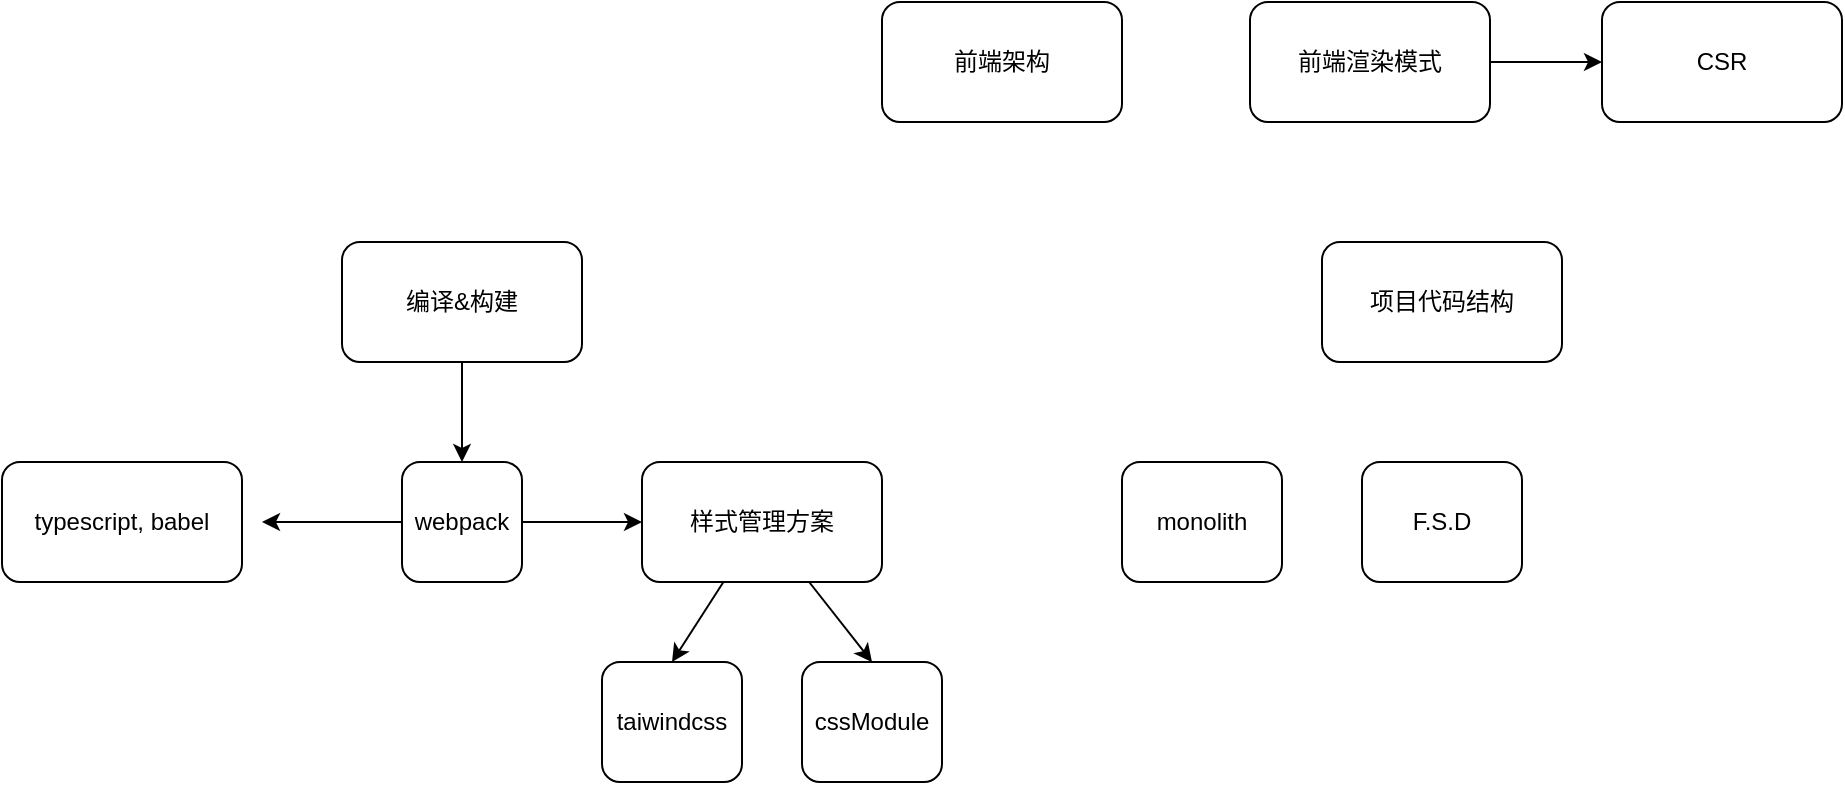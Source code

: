 <mxfile>
    <diagram id="WFr4rEW-dpzX_RZ8ggUj" name="Page-1">
        <mxGraphModel dx="1733" dy="647" grid="1" gridSize="10" guides="1" tooltips="1" connect="1" arrows="1" fold="1" page="1" pageScale="1" pageWidth="827" pageHeight="1169" math="0" shadow="0">
            <root>
                <mxCell id="0"/>
                <mxCell id="1" parent="0"/>
                <mxCell id="2" value="前端架构" style="rounded=1;whiteSpace=wrap;html=1;" vertex="1" parent="1">
                    <mxGeometry x="110" y="30" width="120" height="60" as="geometry"/>
                </mxCell>
                <mxCell id="5" value="" style="edgeStyle=none;html=1;" edge="1" parent="1" source="3" target="4">
                    <mxGeometry relative="1" as="geometry"/>
                </mxCell>
                <mxCell id="3" value="前端渲染模式" style="rounded=1;whiteSpace=wrap;html=1;" vertex="1" parent="1">
                    <mxGeometry x="294" y="30" width="120" height="60" as="geometry"/>
                </mxCell>
                <mxCell id="4" value="CSR" style="whiteSpace=wrap;html=1;rounded=1;" vertex="1" parent="1">
                    <mxGeometry x="470" y="30" width="120" height="60" as="geometry"/>
                </mxCell>
                <mxCell id="10" style="edgeStyle=none;html=1;entryX=0.5;entryY=0;entryDx=0;entryDy=0;" edge="1" parent="1" source="6" target="9">
                    <mxGeometry relative="1" as="geometry"/>
                </mxCell>
                <mxCell id="6" value="编译&amp;amp;构建" style="rounded=1;whiteSpace=wrap;html=1;" vertex="1" parent="1">
                    <mxGeometry x="-160" y="150" width="120" height="60" as="geometry"/>
                </mxCell>
                <mxCell id="11" style="edgeStyle=none;html=1;" edge="1" parent="1" source="9">
                    <mxGeometry relative="1" as="geometry">
                        <mxPoint x="-200" y="290" as="targetPoint"/>
                    </mxGeometry>
                </mxCell>
                <mxCell id="14" value="" style="edgeStyle=none;html=1;" edge="1" parent="1" source="9" target="13">
                    <mxGeometry relative="1" as="geometry"/>
                </mxCell>
                <mxCell id="9" value="webpack" style="rounded=1;whiteSpace=wrap;html=1;" vertex="1" parent="1">
                    <mxGeometry x="-130" y="260" width="60" height="60" as="geometry"/>
                </mxCell>
                <mxCell id="12" value="typescript, babel" style="rounded=1;whiteSpace=wrap;html=1;" vertex="1" parent="1">
                    <mxGeometry x="-330" y="260" width="120" height="60" as="geometry"/>
                </mxCell>
                <mxCell id="19" style="edgeStyle=none;html=1;entryX=0.5;entryY=0;entryDx=0;entryDy=0;" edge="1" parent="1" source="13" target="15">
                    <mxGeometry relative="1" as="geometry"/>
                </mxCell>
                <mxCell id="20" style="edgeStyle=none;html=1;entryX=0.5;entryY=0;entryDx=0;entryDy=0;" edge="1" parent="1" source="13" target="16">
                    <mxGeometry relative="1" as="geometry"/>
                </mxCell>
                <mxCell id="13" value="样式管理方案" style="rounded=1;whiteSpace=wrap;html=1;" vertex="1" parent="1">
                    <mxGeometry x="-10" y="260" width="120" height="60" as="geometry"/>
                </mxCell>
                <mxCell id="15" value="taiwindcss" style="whiteSpace=wrap;html=1;rounded=1;" vertex="1" parent="1">
                    <mxGeometry x="-30" y="360" width="70" height="60" as="geometry"/>
                </mxCell>
                <mxCell id="16" value="cssModule" style="whiteSpace=wrap;html=1;rounded=1;" vertex="1" parent="1">
                    <mxGeometry x="70" y="360" width="70" height="60" as="geometry"/>
                </mxCell>
                <mxCell id="21" value="项目代码结构" style="rounded=1;whiteSpace=wrap;html=1;" vertex="1" parent="1">
                    <mxGeometry x="330" y="150" width="120" height="60" as="geometry"/>
                </mxCell>
                <mxCell id="22" value="monolith" style="rounded=1;whiteSpace=wrap;html=1;" vertex="1" parent="1">
                    <mxGeometry x="230" y="260" width="80" height="60" as="geometry"/>
                </mxCell>
                <mxCell id="23" value="F.S.D" style="rounded=1;whiteSpace=wrap;html=1;" vertex="1" parent="1">
                    <mxGeometry x="350" y="260" width="80" height="60" as="geometry"/>
                </mxCell>
            </root>
        </mxGraphModel>
    </diagram>
</mxfile>